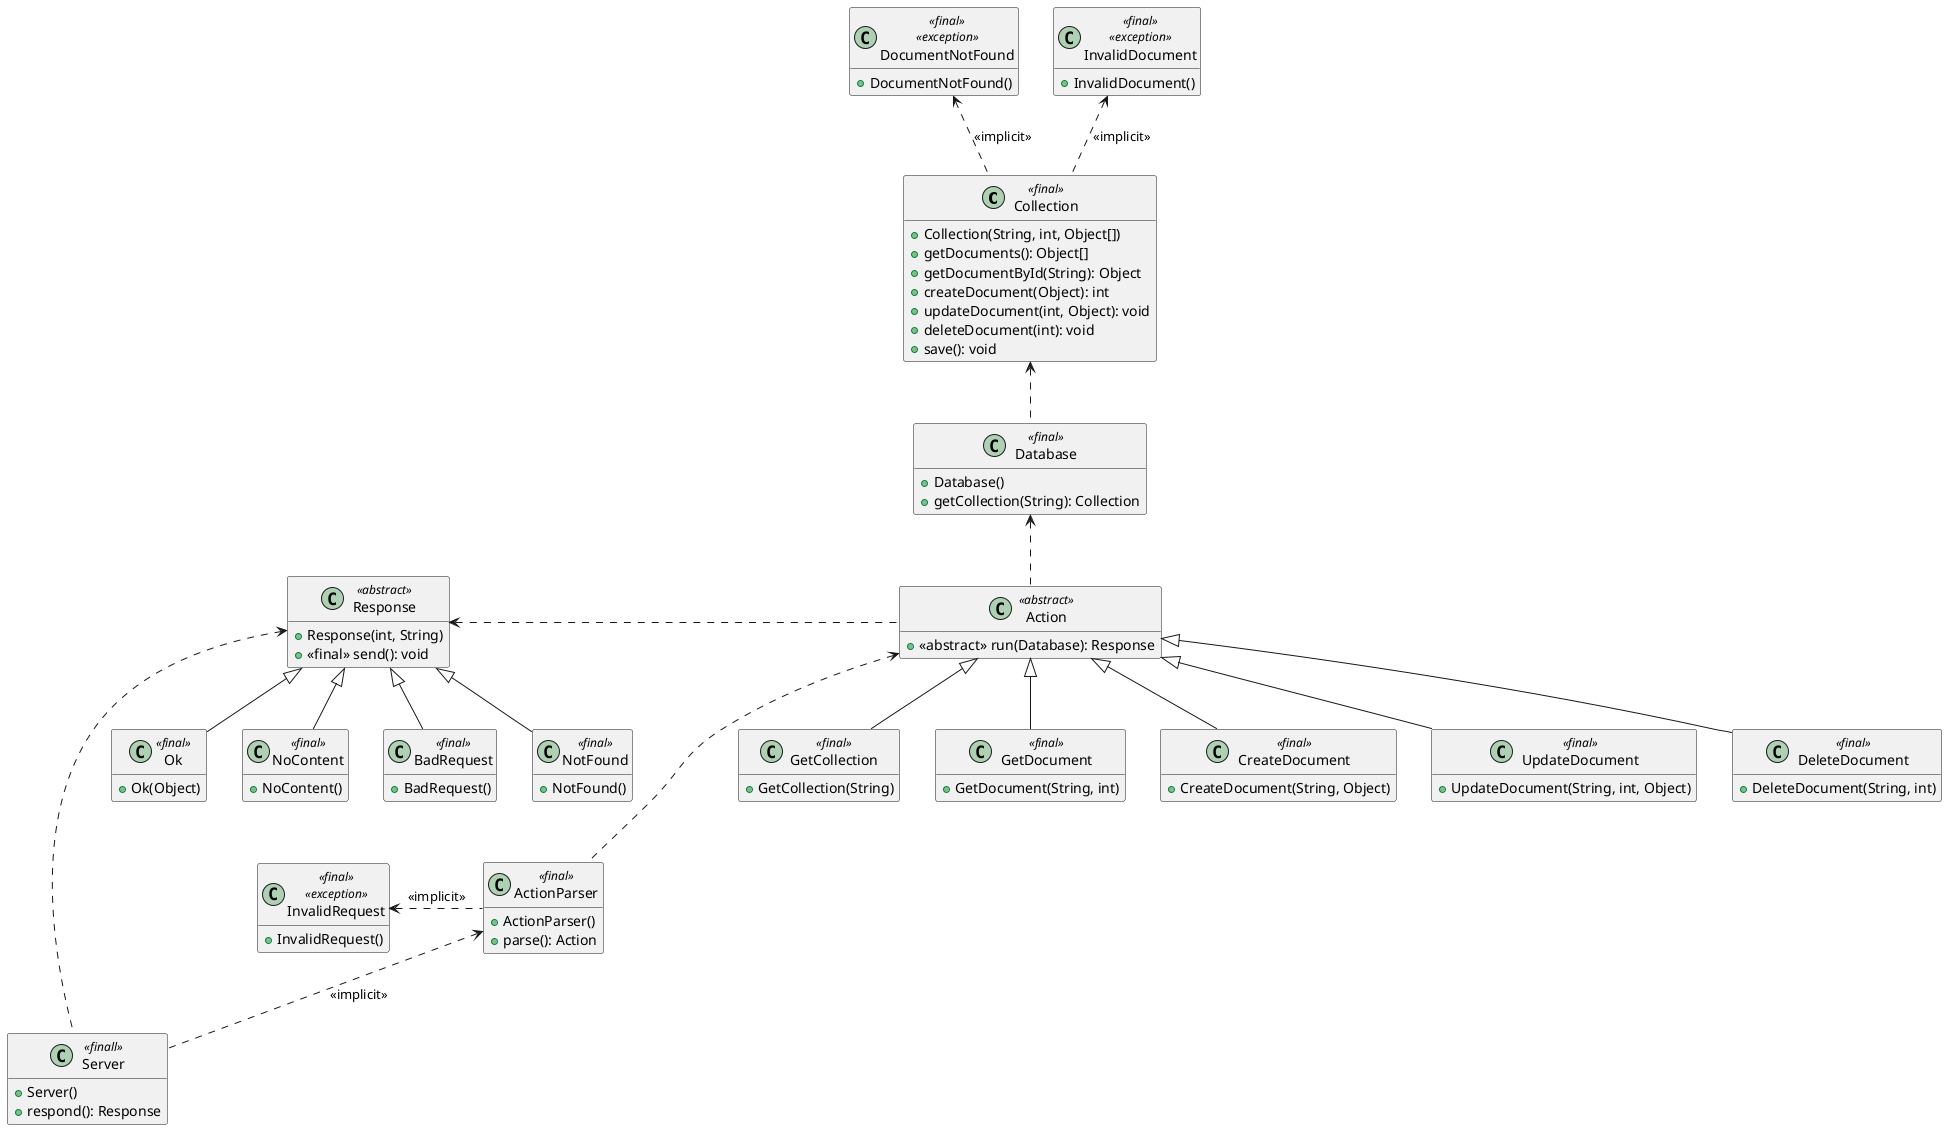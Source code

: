 @startuml

hide empty members

Collection <.. Database
DocumentNotFound <.. Collection : <<implicit>>
InvalidDocument <.. Collection : <<implicit>>
Database <.. Action
Response <. Action
InvalidRequest <. ActionParser : <<implicit>>
Action <... ActionParser
Response <.. Server
ActionParser <.. Server : <<implicit>>

class DocumentNotFound <<final>> <<exception>> {
  + DocumentNotFound()
}

class InvalidDocument <<final>> <<exception>> {
  + InvalidDocument()
}

class InvalidRequest <<final>> <<exception>> {
  + InvalidRequest()
}

class Collection <<final>> {
  + Collection(String, int, Object[])
  + getDocuments(): Object[]
  + getDocumentById(String): Object
  + createDocument(Object): int
  + updateDocument(int, Object): void
  + deleteDocument(int): void
  + save(): void
}

class Database <<final>> {
  + Database()
  + getCollection(String): Collection
}

class Response <<abstract>> {
  + Response(int, String)
  + <<final>> send(): void
}

class Ok <<final>> extends Response {
  + Ok(Object)
}

class NoContent <<final>> extends Response {
  + NoContent()
}

class BadRequest <<final>> extends Response {
  + BadRequest()
}

class NotFound <<final>> extends Response {
  + NotFound()
}

class Action <<abstract>> {
  + <<abstract>> run(Database): Response
}

class GetCollection <<final>> extends Action {
  + GetCollection(String)
}

class GetDocument <<final>> extends Action {
  + GetDocument(String, int)
}

class CreateDocument <<final>> extends Action {
  + CreateDocument(String, Object)
}

class UpdateDocument <<final>> extends Action {
  + UpdateDocument(String, int, Object)
}

class DeleteDocument <<final>> extends Action {
  + DeleteDocument(String, int)
}

class ActionParser <<final>> {
  + ActionParser()
  + parse(): Action
}

class Server <<finall>> {
  + Server()
  + respond(): Response
}

@enduml
